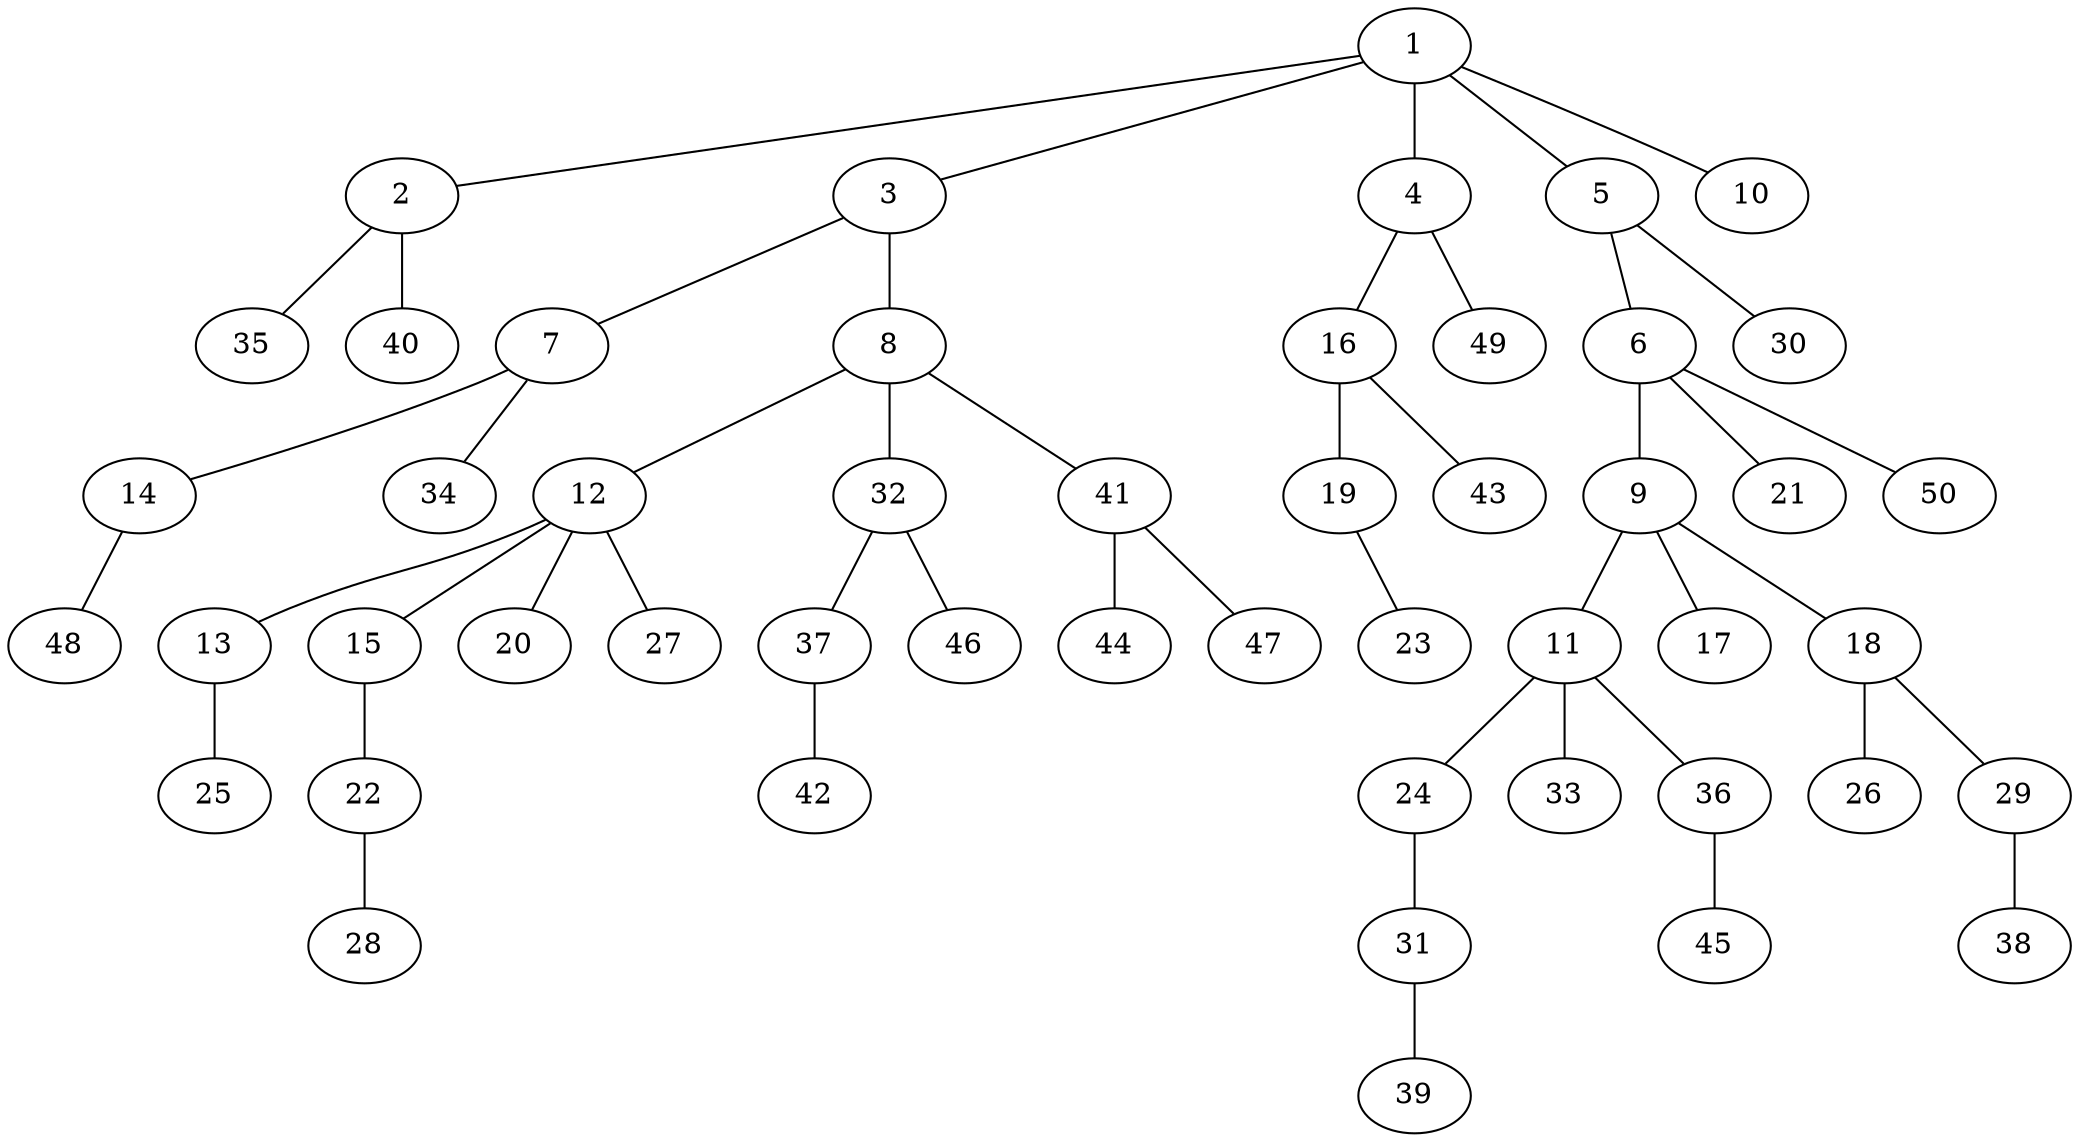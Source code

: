 graph graphname {1--2
1--3
1--4
1--5
1--10
2--35
2--40
3--7
3--8
4--16
4--49
5--6
5--30
6--9
6--21
6--50
7--14
7--34
8--12
8--32
8--41
9--11
9--17
9--18
11--24
11--33
11--36
12--13
12--15
12--20
12--27
13--25
14--48
15--22
16--19
16--43
18--26
18--29
19--23
22--28
24--31
29--38
31--39
32--37
32--46
36--45
37--42
41--44
41--47
}